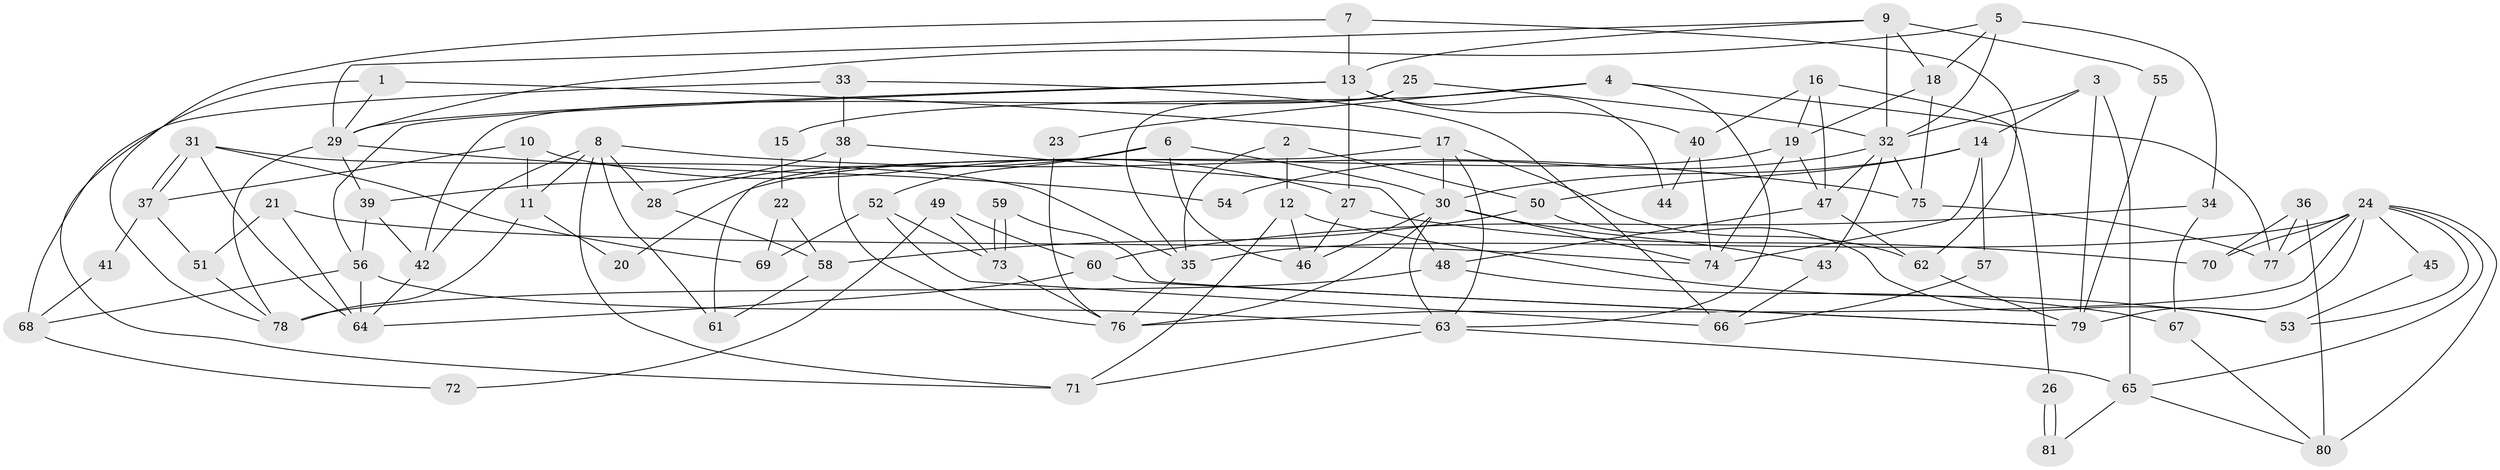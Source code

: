 // coarse degree distribution, {5: 0.22448979591836735, 8: 0.08163265306122448, 6: 0.16326530612244897, 4: 0.12244897959183673, 7: 0.04081632653061224, 2: 0.14285714285714285, 10: 0.04081632653061224, 3: 0.12244897959183673, 9: 0.04081632653061224, 1: 0.02040816326530612}
// Generated by graph-tools (version 1.1) at 2025/52/02/27/25 19:52:05]
// undirected, 81 vertices, 162 edges
graph export_dot {
graph [start="1"]
  node [color=gray90,style=filled];
  1;
  2;
  3;
  4;
  5;
  6;
  7;
  8;
  9;
  10;
  11;
  12;
  13;
  14;
  15;
  16;
  17;
  18;
  19;
  20;
  21;
  22;
  23;
  24;
  25;
  26;
  27;
  28;
  29;
  30;
  31;
  32;
  33;
  34;
  35;
  36;
  37;
  38;
  39;
  40;
  41;
  42;
  43;
  44;
  45;
  46;
  47;
  48;
  49;
  50;
  51;
  52;
  53;
  54;
  55;
  56;
  57;
  58;
  59;
  60;
  61;
  62;
  63;
  64;
  65;
  66;
  67;
  68;
  69;
  70;
  71;
  72;
  73;
  74;
  75;
  76;
  77;
  78;
  79;
  80;
  81;
  1 -- 29;
  1 -- 71;
  1 -- 17;
  2 -- 12;
  2 -- 35;
  2 -- 50;
  3 -- 14;
  3 -- 79;
  3 -- 32;
  3 -- 65;
  4 -- 63;
  4 -- 77;
  4 -- 15;
  4 -- 23;
  5 -- 32;
  5 -- 29;
  5 -- 18;
  5 -- 34;
  6 -- 30;
  6 -- 46;
  6 -- 28;
  6 -- 52;
  7 -- 78;
  7 -- 62;
  7 -- 13;
  8 -- 42;
  8 -- 28;
  8 -- 11;
  8 -- 61;
  8 -- 71;
  8 -- 75;
  9 -- 13;
  9 -- 32;
  9 -- 18;
  9 -- 29;
  9 -- 55;
  10 -- 11;
  10 -- 27;
  10 -- 37;
  11 -- 78;
  11 -- 20;
  12 -- 53;
  12 -- 71;
  12 -- 46;
  13 -- 56;
  13 -- 27;
  13 -- 29;
  13 -- 40;
  13 -- 44;
  14 -- 30;
  14 -- 74;
  14 -- 50;
  14 -- 57;
  15 -- 22;
  16 -- 47;
  16 -- 19;
  16 -- 26;
  16 -- 40;
  17 -- 30;
  17 -- 61;
  17 -- 62;
  17 -- 63;
  18 -- 19;
  18 -- 75;
  19 -- 74;
  19 -- 20;
  19 -- 47;
  21 -- 51;
  21 -- 64;
  21 -- 74;
  22 -- 69;
  22 -- 58;
  23 -- 76;
  24 -- 80;
  24 -- 65;
  24 -- 35;
  24 -- 45;
  24 -- 53;
  24 -- 70;
  24 -- 76;
  24 -- 77;
  24 -- 79;
  25 -- 32;
  25 -- 35;
  25 -- 42;
  26 -- 81;
  26 -- 81;
  27 -- 46;
  27 -- 70;
  28 -- 58;
  29 -- 39;
  29 -- 54;
  29 -- 78;
  30 -- 63;
  30 -- 74;
  30 -- 43;
  30 -- 46;
  30 -- 76;
  31 -- 37;
  31 -- 37;
  31 -- 35;
  31 -- 64;
  31 -- 69;
  32 -- 75;
  32 -- 43;
  32 -- 47;
  32 -- 54;
  33 -- 38;
  33 -- 66;
  33 -- 68;
  34 -- 60;
  34 -- 67;
  35 -- 76;
  36 -- 77;
  36 -- 70;
  36 -- 80;
  37 -- 41;
  37 -- 51;
  38 -- 76;
  38 -- 39;
  38 -- 48;
  39 -- 56;
  39 -- 42;
  40 -- 44;
  40 -- 74;
  41 -- 68;
  42 -- 64;
  43 -- 66;
  45 -- 53;
  47 -- 48;
  47 -- 62;
  48 -- 67;
  48 -- 78;
  49 -- 60;
  49 -- 73;
  49 -- 72;
  50 -- 53;
  50 -- 58;
  51 -- 78;
  52 -- 73;
  52 -- 66;
  52 -- 69;
  55 -- 79;
  56 -- 63;
  56 -- 64;
  56 -- 68;
  57 -- 66;
  58 -- 61;
  59 -- 73;
  59 -- 73;
  59 -- 79;
  60 -- 79;
  60 -- 64;
  62 -- 79;
  63 -- 65;
  63 -- 71;
  65 -- 80;
  65 -- 81;
  67 -- 80;
  68 -- 72;
  73 -- 76;
  75 -- 77;
}
